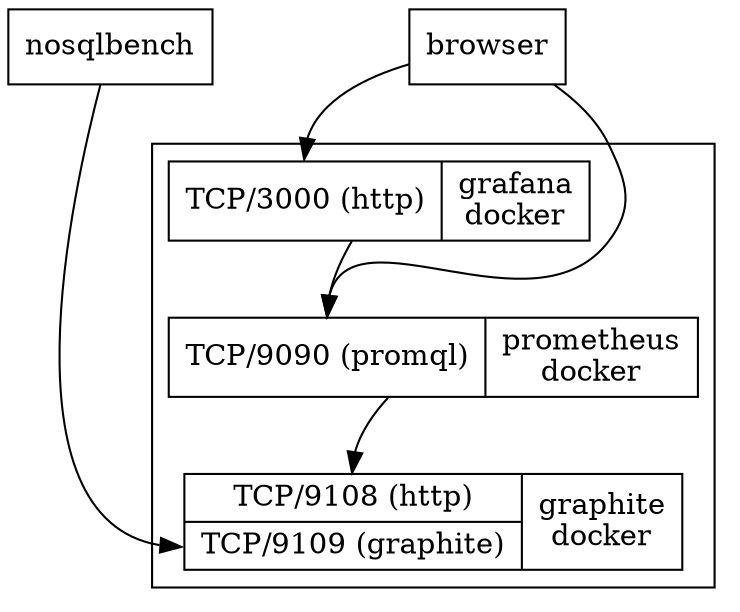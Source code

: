 digraph dockerstack {
 rankdir=TB
 node[shape=record]
// edge[fontsize=10]

 nosqlbench[label="nosqlbench",shape="box"]

 subgraph clusterfoo {

  grafana[label="<3000>TCP/3000 (http)|grafana\ndocker", shape="record", rank=3]
  graphite[label="{<9108>TCP/9108 (http)|<9109>TCP/9109 (graphite)}|graphite\ndocker", shape="record",
  rank=2]
  prometheus[label="<9090>TCP/9090 (promql)|prometheus\ndocker", shape="record", rank=3]


  prometheus->graphite:9108
  grafana->prometheus:9090

 }
 browser -> grafana:3000;
 browser -> prometheus:9090;
 nosqlbench->graphite:9109

 { rank=same; nosqlbench; browser; }
// { rank=same; graphite; grafana; }

}